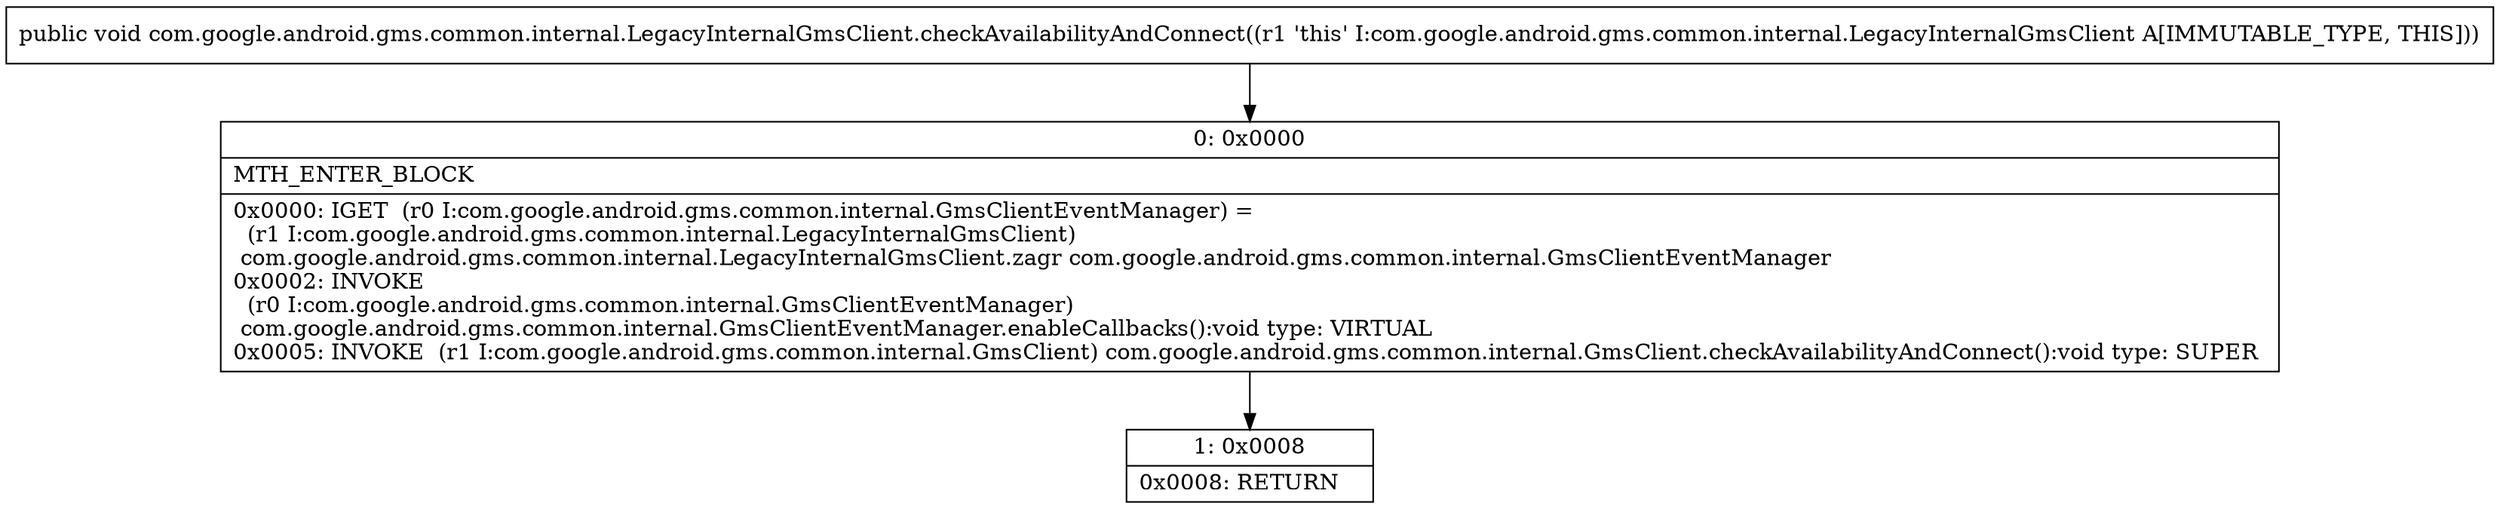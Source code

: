 digraph "CFG forcom.google.android.gms.common.internal.LegacyInternalGmsClient.checkAvailabilityAndConnect()V" {
Node_0 [shape=record,label="{0\:\ 0x0000|MTH_ENTER_BLOCK\l|0x0000: IGET  (r0 I:com.google.android.gms.common.internal.GmsClientEventManager) = \l  (r1 I:com.google.android.gms.common.internal.LegacyInternalGmsClient)\l com.google.android.gms.common.internal.LegacyInternalGmsClient.zagr com.google.android.gms.common.internal.GmsClientEventManager \l0x0002: INVOKE  \l  (r0 I:com.google.android.gms.common.internal.GmsClientEventManager)\l com.google.android.gms.common.internal.GmsClientEventManager.enableCallbacks():void type: VIRTUAL \l0x0005: INVOKE  (r1 I:com.google.android.gms.common.internal.GmsClient) com.google.android.gms.common.internal.GmsClient.checkAvailabilityAndConnect():void type: SUPER \l}"];
Node_1 [shape=record,label="{1\:\ 0x0008|0x0008: RETURN   \l}"];
MethodNode[shape=record,label="{public void com.google.android.gms.common.internal.LegacyInternalGmsClient.checkAvailabilityAndConnect((r1 'this' I:com.google.android.gms.common.internal.LegacyInternalGmsClient A[IMMUTABLE_TYPE, THIS])) }"];
MethodNode -> Node_0;
Node_0 -> Node_1;
}

